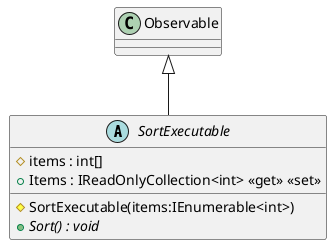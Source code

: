 @startuml
abstract class SortExecutable {
    # items : int[]
    # SortExecutable(items:IEnumerable<int>)
    + Items : IReadOnlyCollection<int> <<get>> <<set>>
    + {abstract} Sort() : void
}
Observable <|-- SortExecutable
@enduml
